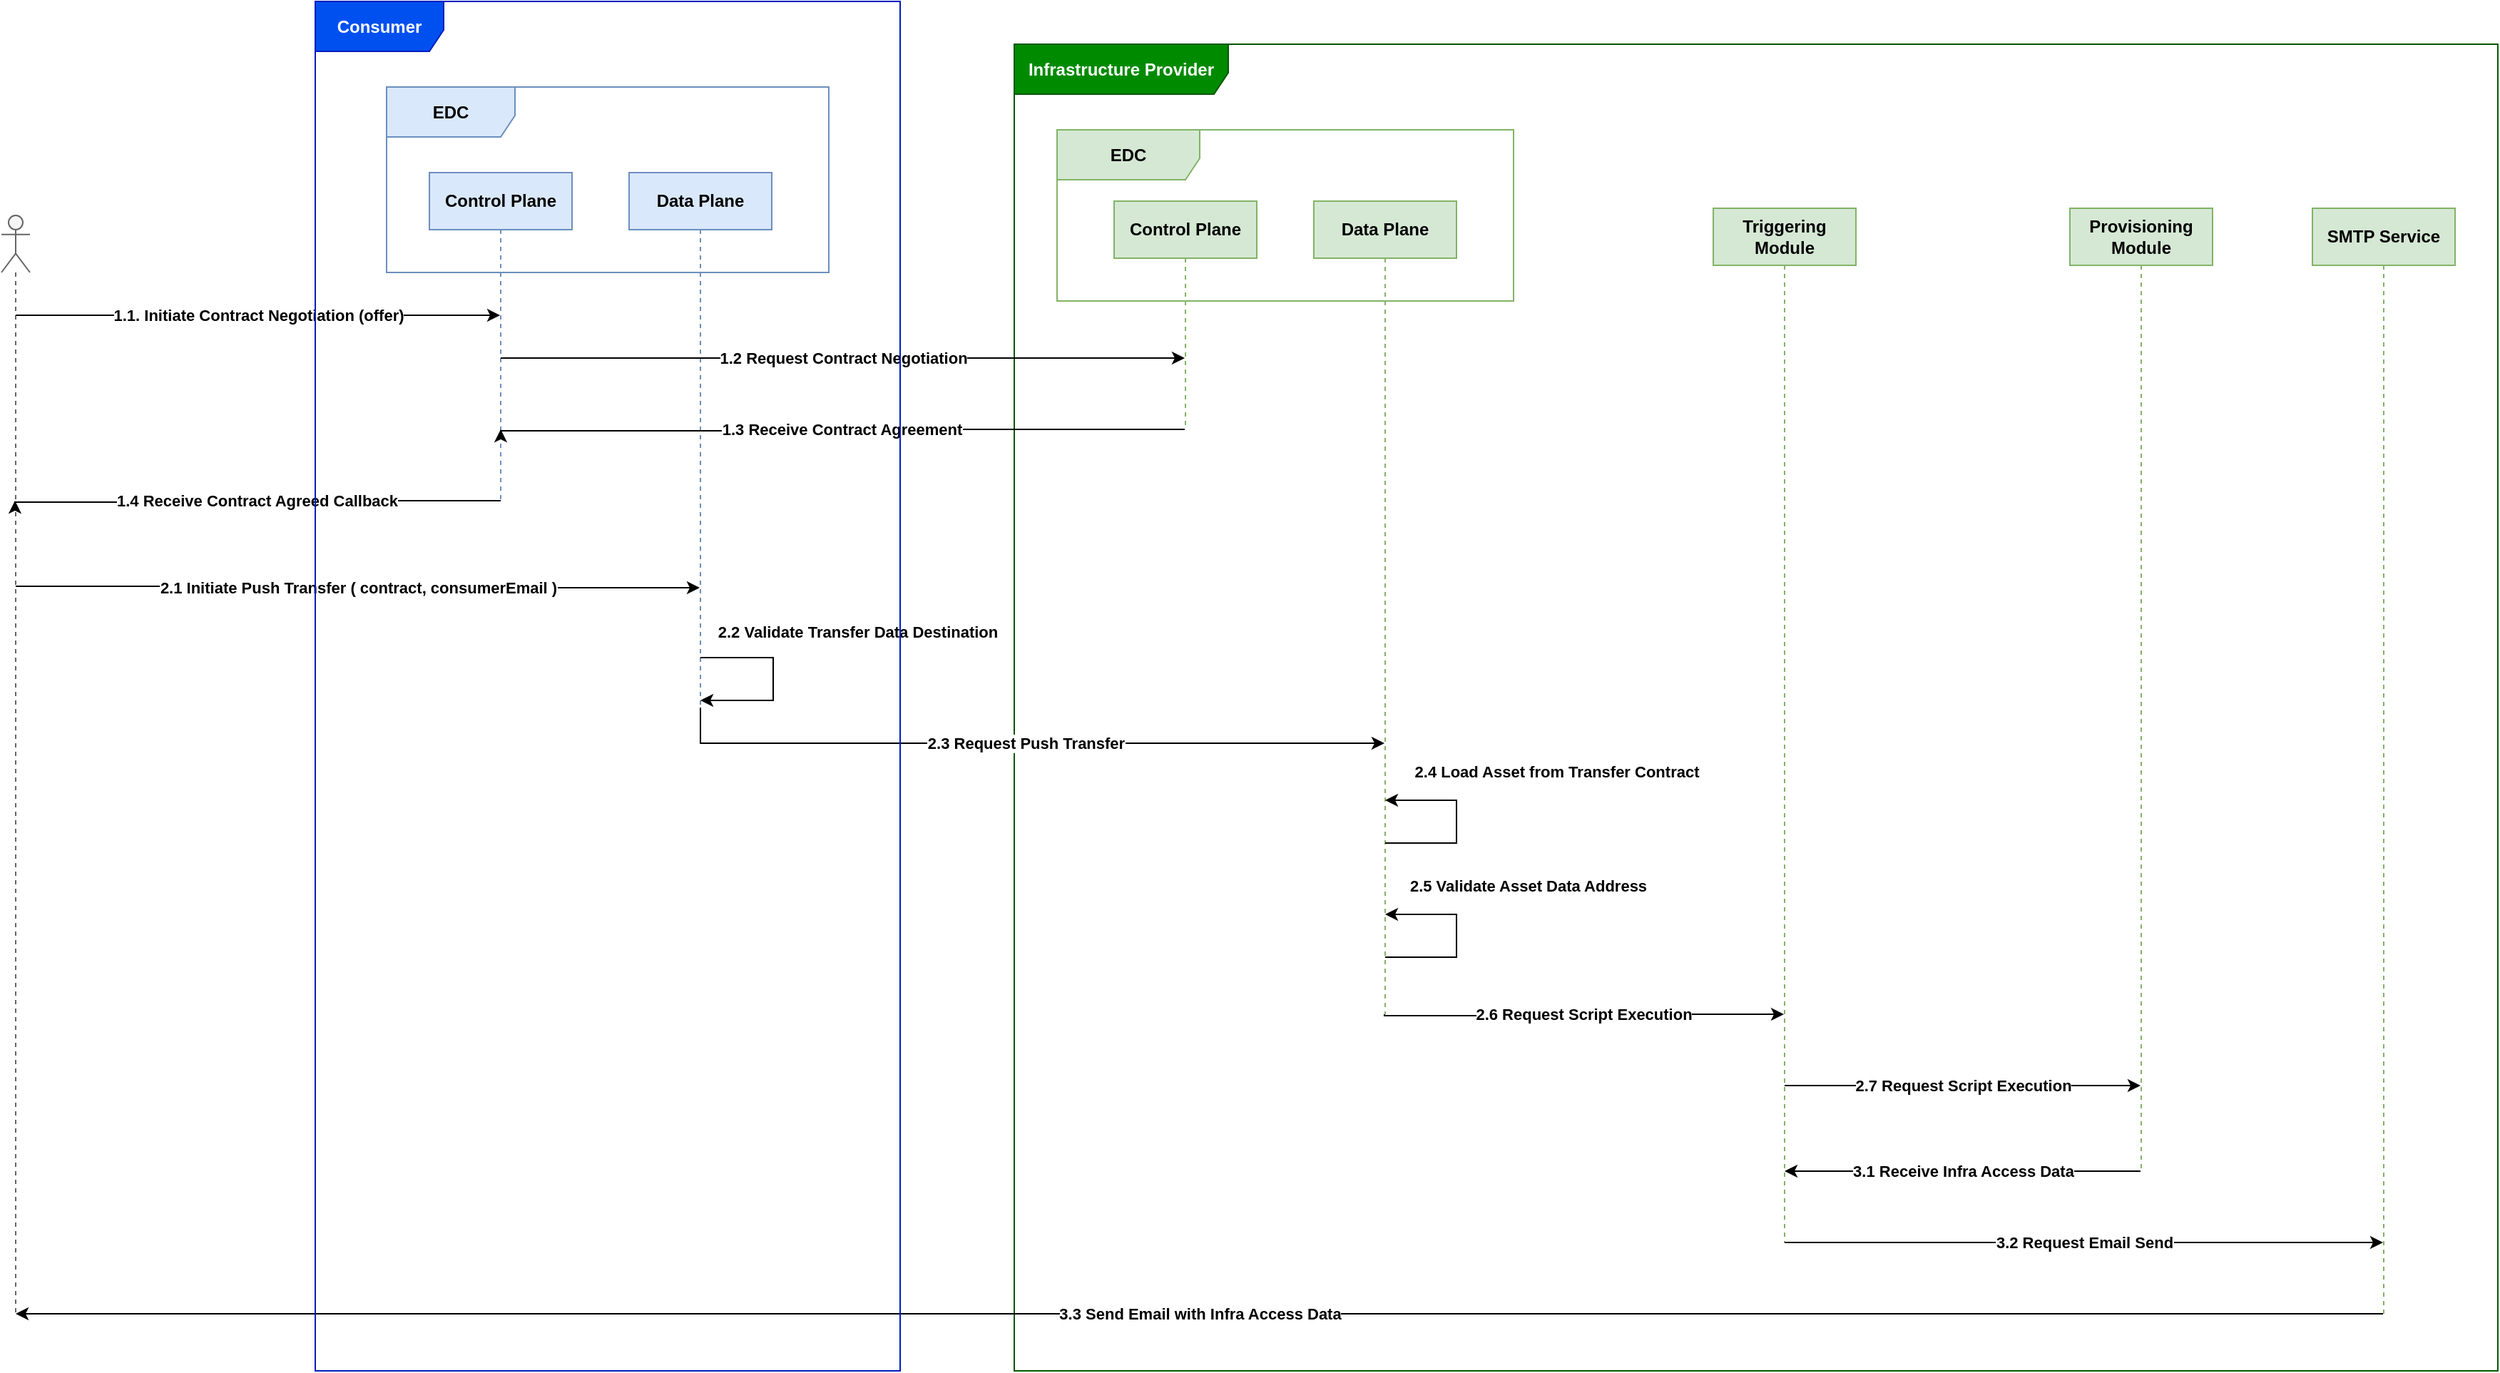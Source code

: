 <mxfile version="26.2.14">
  <diagram id="vUK79cyUhG_cuELW7UIg" name="Page-1">
    <mxGraphModel grid="1" page="1" gridSize="10" guides="1" tooltips="1" connect="1" arrows="1" fold="1" pageScale="1" pageWidth="1100" pageHeight="850" math="0" shadow="0">
      <root>
        <mxCell id="0" />
        <mxCell id="1" parent="0" />
        <mxCell id="kGeEh1ZH-eyiwNWvtosE-2" value="Control Plane" style="shape=umlLifeline;perimeter=lifelinePerimeter;whiteSpace=wrap;html=1;container=1;dropTarget=0;collapsible=0;recursiveResize=0;outlineConnect=0;portConstraint=eastwest;newEdgeStyle={&quot;curved&quot;:0,&quot;rounded&quot;:0};fontStyle=1;fillColor=#dae8fc;strokeColor=#6c8ebf;" vertex="1" parent="1">
          <mxGeometry x="390" y="80" width="100" height="230" as="geometry" />
        </mxCell>
        <mxCell id="kGeEh1ZH-eyiwNWvtosE-3" value="Data Plane" style="shape=umlLifeline;perimeter=lifelinePerimeter;whiteSpace=wrap;html=1;container=1;dropTarget=0;collapsible=0;recursiveResize=0;outlineConnect=0;portConstraint=eastwest;newEdgeStyle={&quot;curved&quot;:0,&quot;rounded&quot;:0};fontStyle=1;fillColor=#dae8fc;strokeColor=#6c8ebf;" vertex="1" parent="1">
          <mxGeometry x="530" y="80" width="100" height="375" as="geometry" />
        </mxCell>
        <mxCell id="kIAV2KlWlpfCjw6Ie7mM-1" value="" style="shape=umlLifeline;perimeter=lifelinePerimeter;whiteSpace=wrap;html=1;container=1;dropTarget=0;collapsible=0;recursiveResize=0;outlineConnect=0;portConstraint=eastwest;newEdgeStyle={&quot;curved&quot;:0,&quot;rounded&quot;:0};participant=umlActor;fillColor=#f5f5f5;strokeColor=#666666;fontColor=#333333;" vertex="1" parent="1">
          <mxGeometry x="90" y="110" width="20" height="770" as="geometry" />
        </mxCell>
        <mxCell id="kIAV2KlWlpfCjw6Ie7mM-2" value="EDC" style="shape=umlFrame;whiteSpace=wrap;html=1;pointerEvents=0;fillColor=#dae8fc;strokeColor=#6c8ebf;fontStyle=1;width=90;height=35;" vertex="1" parent="1">
          <mxGeometry x="360" y="20" width="310" height="130" as="geometry" />
        </mxCell>
        <mxCell id="kIAV2KlWlpfCjw6Ie7mM-3" value="EDC" style="shape=umlFrame;whiteSpace=wrap;html=1;pointerEvents=0;fillColor=#d5e8d4;strokeColor=#82b366;fontStyle=1;width=100;height=35;" vertex="1" parent="1">
          <mxGeometry x="830" y="50" width="320" height="120" as="geometry" />
        </mxCell>
        <mxCell id="BTOncEqT4pYrV1wDK8pt-6" value="2.6 Request Script Execution" style="edgeStyle=orthogonalEdgeStyle;rounded=0;orthogonalLoop=1;jettySize=auto;html=1;curved=0;fontStyle=1;" edge="1" parent="1" target="BTOncEqT4pYrV1wDK8pt-2">
          <mxGeometry relative="1" as="geometry">
            <mxPoint x="1059.5" y="670" as="sourcePoint" />
            <mxPoint x="1319.5" y="670" as="targetPoint" />
            <Array as="points">
              <mxPoint x="1060" y="671" />
              <mxPoint x="1175" y="671" />
              <mxPoint x="1175" y="670" />
            </Array>
          </mxGeometry>
        </mxCell>
        <mxCell id="5sBvzIGpUhGAM-q7FBYm-2" value="Data Plane" style="shape=umlLifeline;perimeter=lifelinePerimeter;whiteSpace=wrap;html=1;container=1;dropTarget=0;collapsible=0;recursiveResize=0;outlineConnect=0;portConstraint=eastwest;newEdgeStyle={&quot;curved&quot;:0,&quot;rounded&quot;:0};fontStyle=1;fillColor=#d5e8d4;strokeColor=#82b366;" vertex="1" parent="1">
          <mxGeometry x="1010" y="100" width="100" height="570" as="geometry" />
        </mxCell>
        <mxCell id="5sBvzIGpUhGAM-q7FBYm-3" value="Control Plane" style="shape=umlLifeline;perimeter=lifelinePerimeter;whiteSpace=wrap;html=1;container=1;dropTarget=0;collapsible=0;recursiveResize=0;outlineConnect=0;portConstraint=eastwest;newEdgeStyle={&quot;curved&quot;:0,&quot;rounded&quot;:0};fontStyle=1;fillColor=#d5e8d4;strokeColor=#82b366;" vertex="1" parent="1">
          <mxGeometry x="870" y="100" width="100" height="160" as="geometry" />
        </mxCell>
        <mxCell id="5sBvzIGpUhGAM-q7FBYm-13" value="2.2 Validate Transfer Data Destination" style="edgeStyle=orthogonalEdgeStyle;rounded=0;orthogonalLoop=1;jettySize=auto;html=1;curved=0;fontStyle=1" edge="1" parent="1" source="kGeEh1ZH-eyiwNWvtosE-3" target="kGeEh1ZH-eyiwNWvtosE-3">
          <mxGeometry x="-0.195" y="62" relative="1" as="geometry">
            <mxPoint x="600" y="415" as="sourcePoint" />
            <mxPoint x="600" y="435" as="targetPoint" />
            <Array as="points">
              <mxPoint x="631" y="420" />
              <mxPoint x="631" y="450" />
            </Array>
            <mxPoint x="-3" y="-20" as="offset" />
          </mxGeometry>
        </mxCell>
        <mxCell id="BTOncEqT4pYrV1wDK8pt-1" value="Infrastructure Provider" style="shape=umlFrame;whiteSpace=wrap;html=1;pointerEvents=0;fillColor=#008a00;strokeColor=#005700;fontStyle=1;width=150;height=35;fontColor=#ffffff;" vertex="1" parent="1">
          <mxGeometry x="800" y="-10" width="1040" height="930" as="geometry" />
        </mxCell>
        <mxCell id="BTOncEqT4pYrV1wDK8pt-10" value="2.7 Request Script Execution" style="edgeStyle=orthogonalEdgeStyle;rounded=0;orthogonalLoop=1;jettySize=auto;html=1;curved=0;fontStyle=1" edge="1" parent="1" source="BTOncEqT4pYrV1wDK8pt-2" target="BTOncEqT4pYrV1wDK8pt-8">
          <mxGeometry relative="1" as="geometry">
            <Array as="points">
              <mxPoint x="1400" y="720" />
              <mxPoint x="1400" y="720" />
            </Array>
          </mxGeometry>
        </mxCell>
        <mxCell id="BTOncEqT4pYrV1wDK8pt-2" value="Triggering Module" style="shape=umlLifeline;perimeter=lifelinePerimeter;whiteSpace=wrap;html=1;container=1;dropTarget=0;collapsible=0;recursiveResize=0;outlineConnect=0;portConstraint=eastwest;newEdgeStyle={&quot;curved&quot;:0,&quot;rounded&quot;:0};fontStyle=1;fillColor=#d5e8d4;strokeColor=#82b366;" vertex="1" parent="1">
          <mxGeometry x="1290" y="105" width="100" height="725" as="geometry" />
        </mxCell>
        <mxCell id="5sBvzIGpUhGAM-q7FBYm-14" value="2.3 Request Push Transfer" style="edgeStyle=orthogonalEdgeStyle;rounded=0;orthogonalLoop=1;jettySize=auto;html=1;curved=0;fontStyle=1" edge="1" parent="1" source="kGeEh1ZH-eyiwNWvtosE-3" target="5sBvzIGpUhGAM-q7FBYm-2">
          <mxGeometry relative="1" as="geometry">
            <Array as="points">
              <mxPoint x="860" y="480" />
              <mxPoint x="860" y="480" />
            </Array>
          </mxGeometry>
        </mxCell>
        <mxCell id="5sBvzIGpUhGAM-q7FBYm-7" value="1.2 Request Contract Negotiation" style="edgeStyle=orthogonalEdgeStyle;rounded=0;orthogonalLoop=1;jettySize=auto;html=1;curved=0;fontStyle=1" edge="1" parent="1" source="kGeEh1ZH-eyiwNWvtosE-2" target="5sBvzIGpUhGAM-q7FBYm-3">
          <mxGeometry relative="1" as="geometry">
            <Array as="points">
              <mxPoint x="620" y="210" />
              <mxPoint x="620" y="210" />
            </Array>
          </mxGeometry>
        </mxCell>
        <mxCell id="5sBvzIGpUhGAM-q7FBYm-8" value="1.3 Receive Contract Agreement" style="edgeStyle=orthogonalEdgeStyle;rounded=0;orthogonalLoop=1;jettySize=auto;html=1;curved=0;fontStyle=1" edge="1" parent="1" source="5sBvzIGpUhGAM-q7FBYm-3">
          <mxGeometry relative="1" as="geometry">
            <mxPoint x="799.5" y="260" as="sourcePoint" />
            <mxPoint x="440" y="260" as="targetPoint" />
            <Array as="points">
              <mxPoint x="616" y="260" />
              <mxPoint x="616" y="261" />
            </Array>
          </mxGeometry>
        </mxCell>
        <mxCell id="BTOncEqT4pYrV1wDK8pt-3" value="2.4 Load Asset from Transfer Contract" style="edgeStyle=orthogonalEdgeStyle;rounded=0;orthogonalLoop=1;jettySize=auto;html=1;curved=0;fontStyle=1" edge="1" parent="1">
          <mxGeometry x="0.231" y="-73" relative="1" as="geometry">
            <mxPoint x="1060" y="550" as="sourcePoint" />
            <mxPoint x="1060" y="520" as="targetPoint" />
            <Array as="points">
              <mxPoint x="1060" y="550" />
              <mxPoint x="1110" y="550" />
              <mxPoint x="1110" y="520" />
            </Array>
            <mxPoint x="70" y="53" as="offset" />
          </mxGeometry>
        </mxCell>
        <mxCell id="BTOncEqT4pYrV1wDK8pt-4" value="2.5 Validate Asset Data Address" style="edgeStyle=orthogonalEdgeStyle;rounded=0;orthogonalLoop=1;jettySize=auto;html=1;curved=0;fontStyle=1" edge="1" parent="1">
          <mxGeometry x="0.231" y="-54" relative="1" as="geometry">
            <mxPoint x="1060" y="630" as="sourcePoint" />
            <mxPoint x="1060" y="600" as="targetPoint" />
            <Array as="points">
              <mxPoint x="1060" y="630" />
              <mxPoint x="1110" y="630" />
              <mxPoint x="1110" y="600" />
            </Array>
            <mxPoint x="50" y="34" as="offset" />
          </mxGeometry>
        </mxCell>
        <mxCell id="5sBvzIGpUhGAM-q7FBYm-10" value="2.1 Initiate Push Transfer ( contract, consumerEmail )" style="edgeStyle=orthogonalEdgeStyle;rounded=0;orthogonalLoop=1;jettySize=auto;html=1;curved=0;fontStyle=1" edge="1" parent="1" source="kIAV2KlWlpfCjw6Ie7mM-1" target="kGeEh1ZH-eyiwNWvtosE-3">
          <mxGeometry relative="1" as="geometry">
            <mxPoint x="110" y="370" as="sourcePoint" />
            <mxPoint x="540" y="370" as="targetPoint" />
            <Array as="points">
              <mxPoint x="325" y="370" />
              <mxPoint x="325" y="371" />
            </Array>
          </mxGeometry>
        </mxCell>
        <mxCell id="5sBvzIGpUhGAM-q7FBYm-9" value="1.4 Receive Contract Agreed Callback" style="edgeStyle=orthogonalEdgeStyle;rounded=0;orthogonalLoop=1;jettySize=auto;html=1;curved=0;fontStyle=1" edge="1" parent="1">
          <mxGeometry relative="1" as="geometry">
            <mxPoint x="440" y="310" as="sourcePoint" />
            <mxPoint x="99.5" y="310" as="targetPoint" />
            <Array as="points">
              <mxPoint x="245" y="310" />
              <mxPoint x="245" y="311" />
            </Array>
          </mxGeometry>
        </mxCell>
        <mxCell id="5sBvzIGpUhGAM-q7FBYm-6" value="1.1. Initiate Contract Negotiation (offer)" style="edgeStyle=orthogonalEdgeStyle;rounded=0;orthogonalLoop=1;jettySize=auto;html=1;curved=0;fontStyle=1" edge="1" parent="1" source="kIAV2KlWlpfCjw6Ie7mM-1" target="kGeEh1ZH-eyiwNWvtosE-2">
          <mxGeometry relative="1" as="geometry">
            <Array as="points">
              <mxPoint x="230" y="180" />
              <mxPoint x="230" y="180" />
            </Array>
          </mxGeometry>
        </mxCell>
        <mxCell id="BTOncEqT4pYrV1wDK8pt-7" value="3.3 Send Email with Infra Access Data" style="edgeStyle=orthogonalEdgeStyle;rounded=0;orthogonalLoop=1;jettySize=auto;html=1;curved=0;fontStyle=1;startArrow=classic;startFill=1;endArrow=none;endFill=0;" edge="1" parent="1" source="kIAV2KlWlpfCjw6Ie7mM-1" target="BTOncEqT4pYrV1wDK8pt-12">
          <mxGeometry relative="1" as="geometry">
            <mxPoint x="810" y="820" as="sourcePoint" />
            <mxPoint x="1070" y="820" as="targetPoint" />
            <Array as="points">
              <mxPoint x="1350" y="880" />
              <mxPoint x="1350" y="880" />
            </Array>
          </mxGeometry>
        </mxCell>
        <mxCell id="BTOncEqT4pYrV1wDK8pt-11" value="3.1 Receive Infra Access Data" style="edgeStyle=orthogonalEdgeStyle;rounded=0;orthogonalLoop=1;jettySize=auto;html=1;curved=0;fontStyle=1" edge="1" parent="1" source="BTOncEqT4pYrV1wDK8pt-8" target="BTOncEqT4pYrV1wDK8pt-2">
          <mxGeometry relative="1" as="geometry">
            <mxPoint x="1580" y="780" as="sourcePoint" />
            <mxPoint x="1330" y="780" as="targetPoint" />
            <Array as="points">
              <mxPoint x="1450" y="780" />
              <mxPoint x="1450" y="780" />
            </Array>
          </mxGeometry>
        </mxCell>
        <mxCell id="BTOncEqT4pYrV1wDK8pt-8" value="Provisioning Module" style="shape=umlLifeline;perimeter=lifelinePerimeter;whiteSpace=wrap;html=1;container=1;dropTarget=0;collapsible=0;recursiveResize=0;outlineConnect=0;portConstraint=eastwest;newEdgeStyle={&quot;curved&quot;:0,&quot;rounded&quot;:0};fontStyle=1;fillColor=#d5e8d4;strokeColor=#82b366;" vertex="1" parent="1">
          <mxGeometry x="1540" y="105" width="100" height="675" as="geometry" />
        </mxCell>
        <mxCell id="BTOncEqT4pYrV1wDK8pt-12" value="SMTP Service" style="shape=umlLifeline;perimeter=lifelinePerimeter;whiteSpace=wrap;html=1;container=1;dropTarget=0;collapsible=0;recursiveResize=0;outlineConnect=0;portConstraint=eastwest;newEdgeStyle={&quot;curved&quot;:0,&quot;rounded&quot;:0};fontStyle=1;fillColor=#d5e8d4;strokeColor=#82b366;" vertex="1" parent="1">
          <mxGeometry x="1710" y="105" width="100" height="775" as="geometry" />
        </mxCell>
        <mxCell id="BTOncEqT4pYrV1wDK8pt-13" value="3.2 Request Email Send" style="edgeStyle=orthogonalEdgeStyle;rounded=0;orthogonalLoop=1;jettySize=auto;html=1;curved=0;fontStyle=1" edge="1" parent="1" source="BTOncEqT4pYrV1wDK8pt-2" target="BTOncEqT4pYrV1wDK8pt-12">
          <mxGeometry relative="1" as="geometry">
            <mxPoint x="1370" y="870" as="sourcePoint" />
            <mxPoint x="1620" y="870" as="targetPoint" />
            <Array as="points">
              <mxPoint x="1400" y="830" />
              <mxPoint x="1400" y="830" />
            </Array>
          </mxGeometry>
        </mxCell>
        <mxCell id="IhePpl3FJLJgLW56lIpT-1" value="Consumer" style="shape=umlFrame;whiteSpace=wrap;html=1;pointerEvents=0;fillColor=#0050ef;strokeColor=#001DBC;fontStyle=1;width=90;height=35;fontColor=#ffffff;" vertex="1" parent="1">
          <mxGeometry x="310" y="-40" width="410" height="960" as="geometry" />
        </mxCell>
      </root>
    </mxGraphModel>
  </diagram>
</mxfile>
